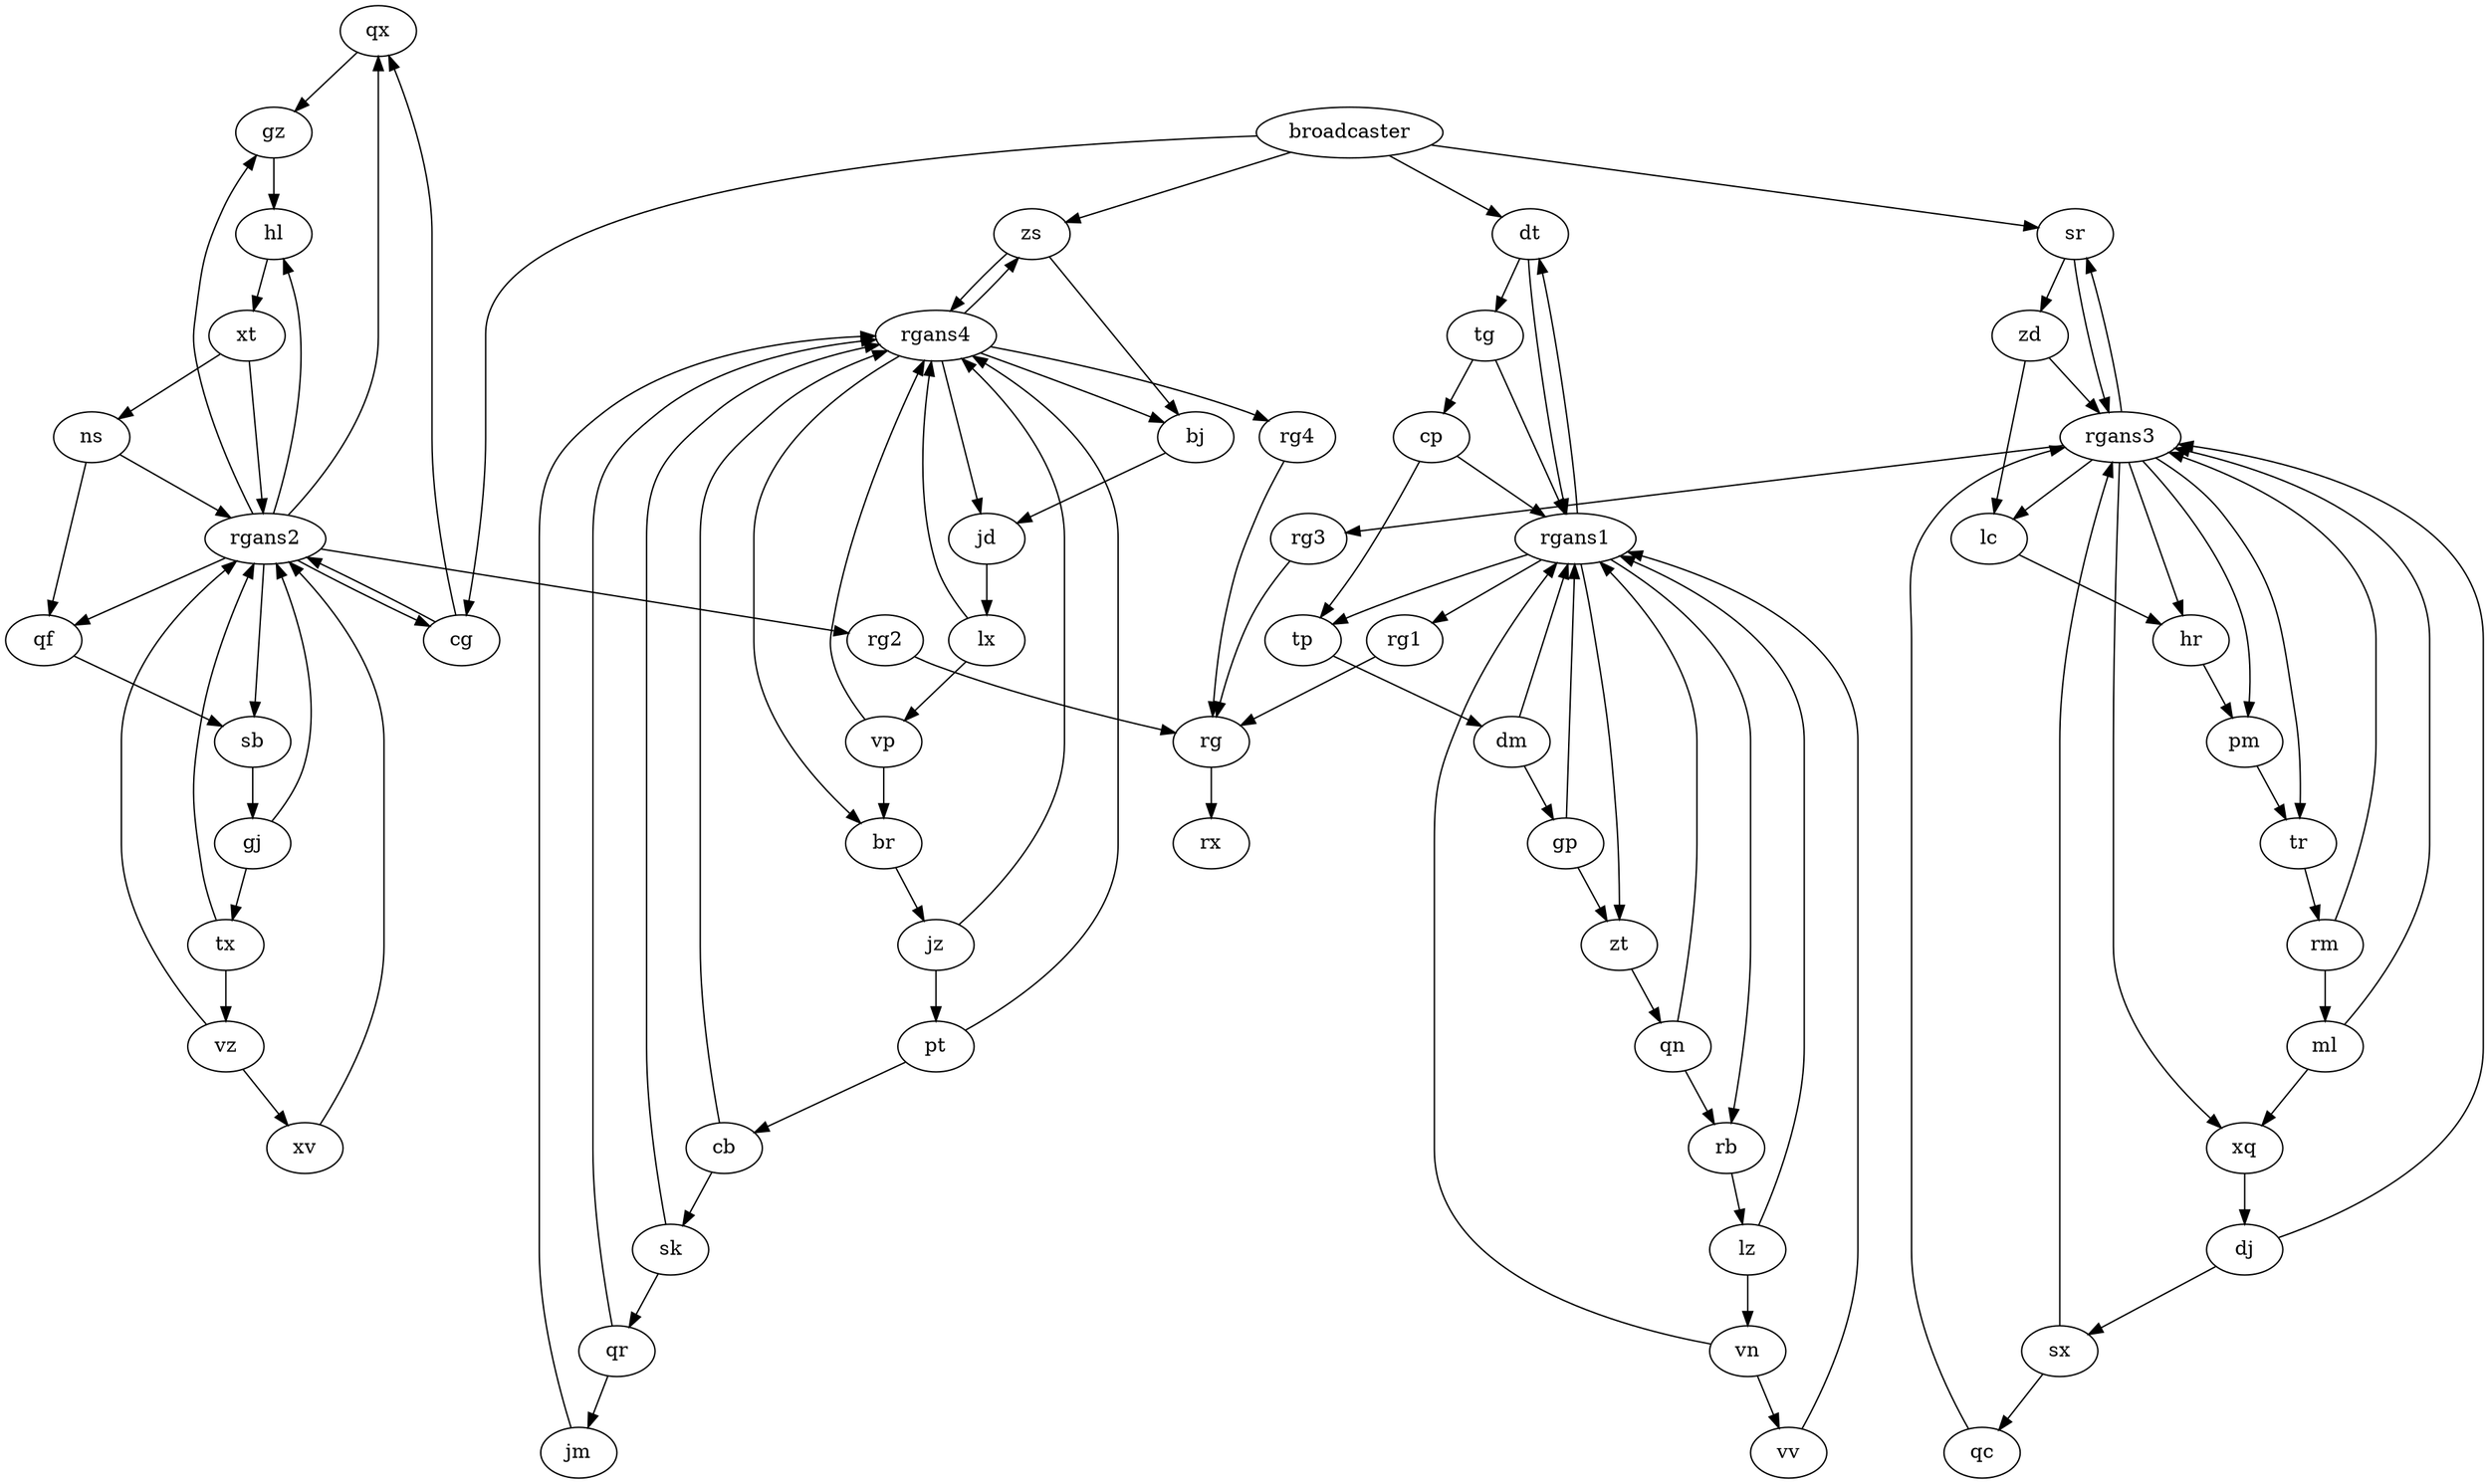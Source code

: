 digraph g{
qx -> gz
tr -> rm
qr -> rgans4
qr -> jm
gj -> tx
gj -> rgans2
lc -> hr
rgans4 -> zs
rgans4 -> br
rgans4 -> jd
rgans4 -> bj
rgans4 -> rg4
rg1 -> rg
rm -> rgans3
rm -> ml
tg -> rgans1
tg -> cp
cp -> tp
cp -> rgans1
sx -> qc
sx -> rgans3
rg3 -> rg
jz -> rgans4
jz -> pt
dt -> tg
dt -> rgans1
xv -> rgans2
vz -> rgans2
vz -> xv
vn -> vv
vn -> rgans1
hl -> xt
qc -> rgans3
br -> jz
broadcaster -> sr
broadcaster -> cg
broadcaster -> dt
broadcaster -> zs
sk -> rgans4
sk -> qr
xq -> dj
rg4 -> rg
zd -> rgans3
zd -> lc
hr -> pm
cg -> qx
cg -> rgans2
tx -> vz
tx -> rgans2
qf -> sb
rgans2 -> rg2
rgans2 -> sb
rgans2 -> qx
rgans2 -> qf
rgans2 -> gz
rgans2 -> hl
rgans2 -> cg
rb -> lz
ml -> rgans3
ml -> xq
bj -> jd
rg2 -> rg
sr -> rgans3
sr -> zd
sb -> gj
rgans1 -> tp
rgans1 -> rb
rgans1 -> dt
rgans1 -> rg1
rgans1 -> zt
tp -> dm
vv -> rgans1
pm -> tr
dj -> rgans3
dj -> sx
lz -> vn
lz -> rgans1
jd -> lx
qn -> rgans1
qn -> rb
zs -> rgans4
zs -> bj
rg -> rx
pt -> cb
pt -> rgans4
xt -> ns
xt -> rgans2
gz -> hl
zt -> qn
jm -> rgans4
vp -> br
vp -> rgans4
rgans3 -> tr
rgans3 -> hr
rgans3 -> rg3
rgans3 -> sr
rgans3 -> xq
rgans3 -> pm
rgans3 -> lc
gp -> rgans1
gp -> zt
dm -> rgans1
dm -> gp
lx -> rgans4
lx -> vp
ns -> qf
ns -> rgans2
cb -> sk
cb -> rgans4
}
